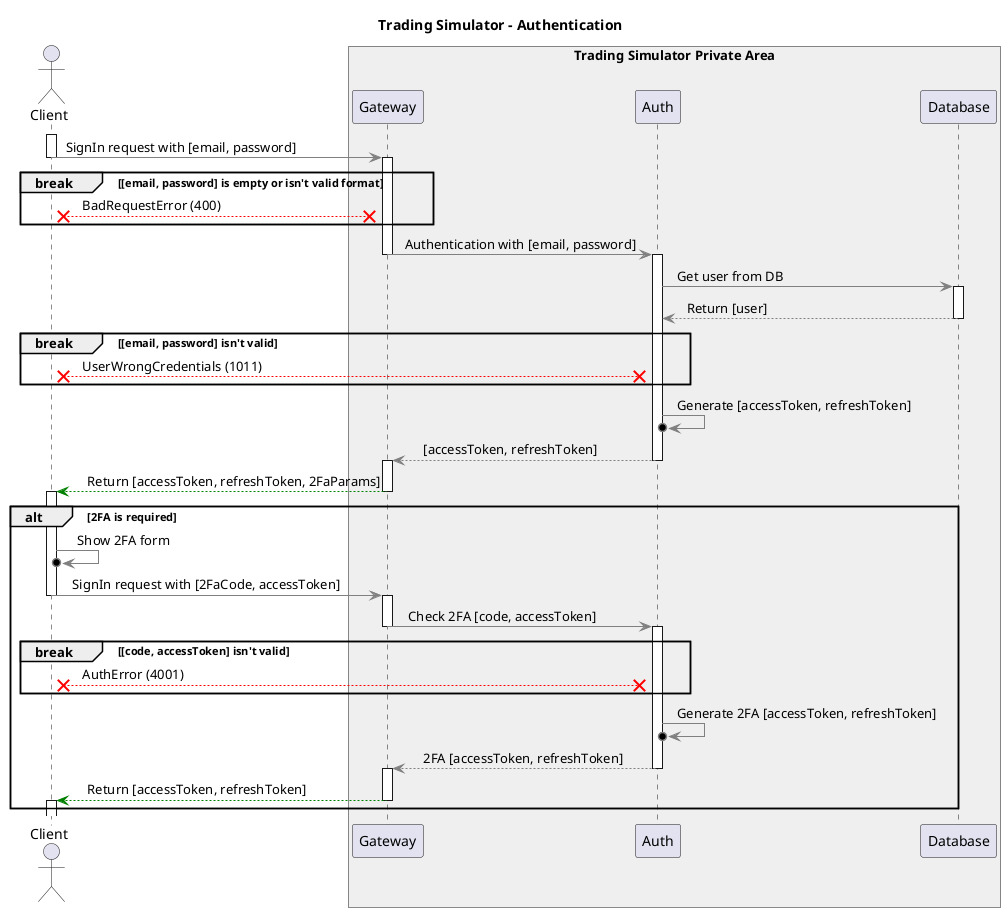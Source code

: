 @startuml
    title Trading Simulator - Authentication
    actor Client
    box "Trading Simulator Private Area" #efefef
        participant Gateway
        participant Auth
        participant Database
    end box

    activate Client
        Client -[#gray]> Gateway : <plain>  SignIn request with [email, password]
    deactivate Client

    activate Gateway
        break [email, password] is empty or isn't valid format
            Gateway x-[#red]-x Client : <plain>    BadRequestError (400)
        end
        Gateway -[#gray]> Auth : <plain>   Authentication with [email, password]
    deactivate Gateway

    activate Auth
         Auth -[#gray]> Database : <plain>  Get user from DB
         activate Database
             Database -[#gray]-> Auth : <plain>  Return [user]
         deactivate Database
         break [email, password] isn't valid
             Auth x-[#red]-x Client : <plain>    UserWrongCredentials (1011)
         end
         Auth -[#gray]>o Auth : <plain>  Generate [accessToken, refreshToken]
         Auth -[#gray]-> Gateway : <plain>    [accessToken, refreshToken]
    deactivate Auth

    activate Gateway
        Gateway -[#green]-> Client : <plain>    Return [accessToken, refreshToken, 2FaParams]
    deactivate Gateway

    alt 2FA is required
        activate Client
            Client -[#gray]>o Client : <plain>    Show 2FA form
            Client -[#gray]> Gateway : <plain>    SignIn request with [2FaCode, accessToken]
        deactivate Client
        activate Gateway
            Gateway -[#gray]> Auth : <plain>    Check 2FA [code, accessToken]
        deactivate Gateway
        activate Auth
            break [code, accessToken] isn't valid
                Auth x-[#red]-x Client : <plain>    AuthError (4001)
            end
            Auth -[#gray]>o Auth : <plain>  Generate 2FA [accessToken, refreshToken]
            Auth -[#gray]-> Gateway : <plain>    2FA [accessToken, refreshToken]
        deactivate Auth
        activate Gateway
            Gateway -[#green]-> Client : <plain>    Return [accessToken, refreshToken]
        deactivate Gateway
        activate Client
    end
@enduml
